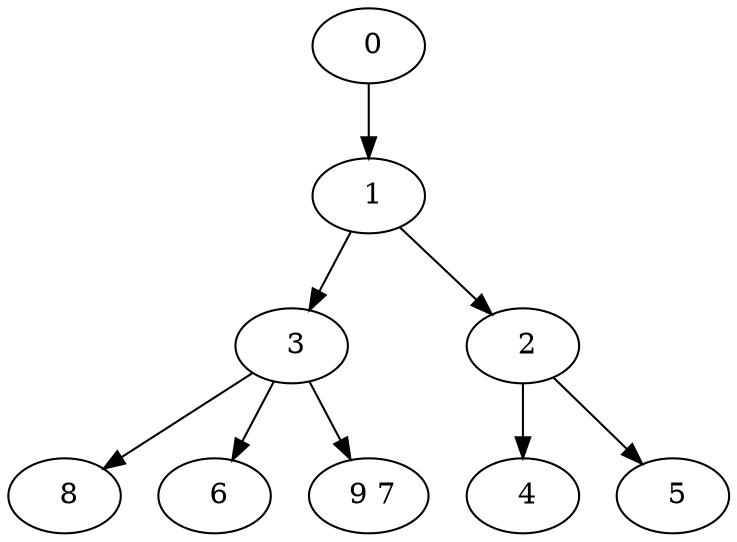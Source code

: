 digraph mytree {
" 0" -> " 1";
" 1" -> " 3";
" 1" -> " 2";
" 4";
" 8";
" 3" -> " 8";
" 3" -> " 6";
" 3" -> " 9 7";
" 2" -> " 4";
" 2" -> " 5";
" 5";
" 6";
" 9 7";
}
